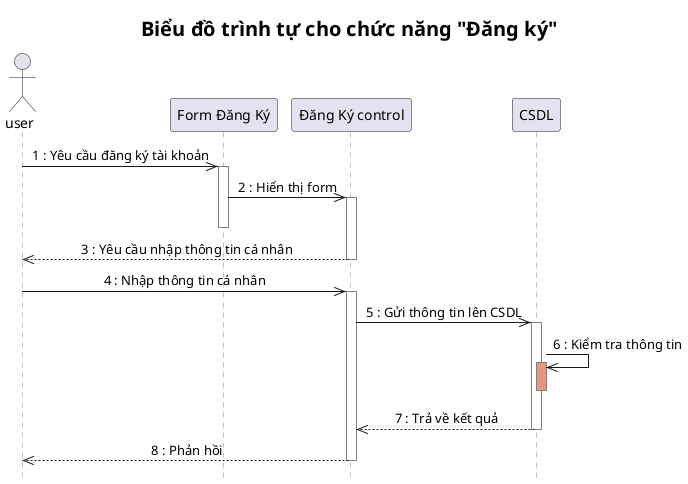 @startuml
hide footbox
skinparam sequenceMessageAlign center
skinparam SequenceLifeLineBorderColor grey
skinparam SequenceLifeLineBorderThickness 1

!define ACTOR_STYLE stereotype actor
!define BOUNDARY_STYLE stereotype boundary
!define CONTROL_STYLE stereotype control
!define DATABASE_STYLE stereotype database

skinparam backgroundColor white
skinparam title {
  FontSize 20
  FontStyle bold
}

title Biểu đồ trình tự cho chức năng "Đăng ký"


actor "user" as KH 
participant "Form Đăng Ký" as FDK 
participant "Đăng Ký control" as DKC 
participant "CSDL" as CSDL 

KH ->> FDK: 1 : Yêu cầu đăng ký tài khoản
activate FDK

FDK ->> DKC: 2 : Hiển thị form
activate DKC
deactivate FDK

DKC -->> KH: 3 : Yêu cầu nhập thông tin cá nhân
deactivate DKC

KH ->> DKC: 4 : Nhập thông tin cá nhân
activate DKC

DKC ->> CSDL: 5 : Gửi thông tin lên CSDL
activate CSDL

CSDL ->> CSDL: 6 : Kiểm tra thông tin
activate CSDL #DarkSalmon
deactivate CSDL

CSDL -->> DKC: 7 : Trả về kết quả
deactivate CSDL

DKC -->> KH: 8 : Phản hồi
deactivate DKC
@enduml